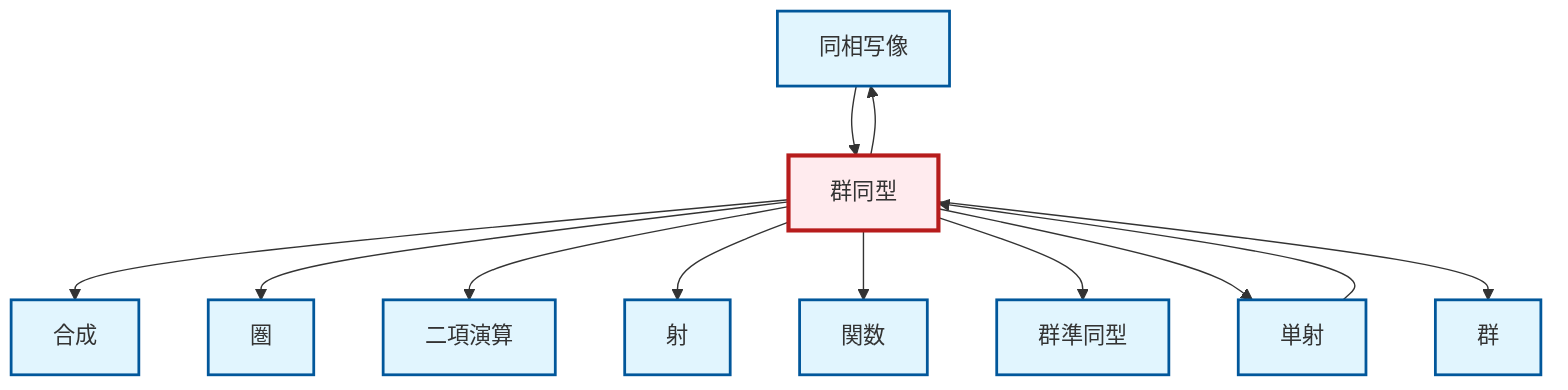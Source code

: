 graph TD
    classDef definition fill:#e1f5fe,stroke:#01579b,stroke-width:2px
    classDef theorem fill:#f3e5f5,stroke:#4a148c,stroke-width:2px
    classDef axiom fill:#fff3e0,stroke:#e65100,stroke-width:2px
    classDef example fill:#e8f5e9,stroke:#1b5e20,stroke-width:2px
    classDef current fill:#ffebee,stroke:#b71c1c,stroke-width:3px
    def-group["群"]:::definition
    def-binary-operation["二項演算"]:::definition
    def-category["圏"]:::definition
    def-composition["合成"]:::definition
    def-homeomorphism["同相写像"]:::definition
    def-monomorphism["単射"]:::definition
    def-isomorphism["群同型"]:::definition
    def-homomorphism["群準同型"]:::definition
    def-morphism["射"]:::definition
    def-function["関数"]:::definition
    def-homeomorphism --> def-isomorphism
    def-isomorphism --> def-homeomorphism
    def-isomorphism --> def-composition
    def-isomorphism --> def-category
    def-isomorphism --> def-binary-operation
    def-monomorphism --> def-isomorphism
    def-isomorphism --> def-morphism
    def-isomorphism --> def-function
    def-isomorphism --> def-homomorphism
    def-isomorphism --> def-monomorphism
    def-isomorphism --> def-group
    class def-isomorphism current